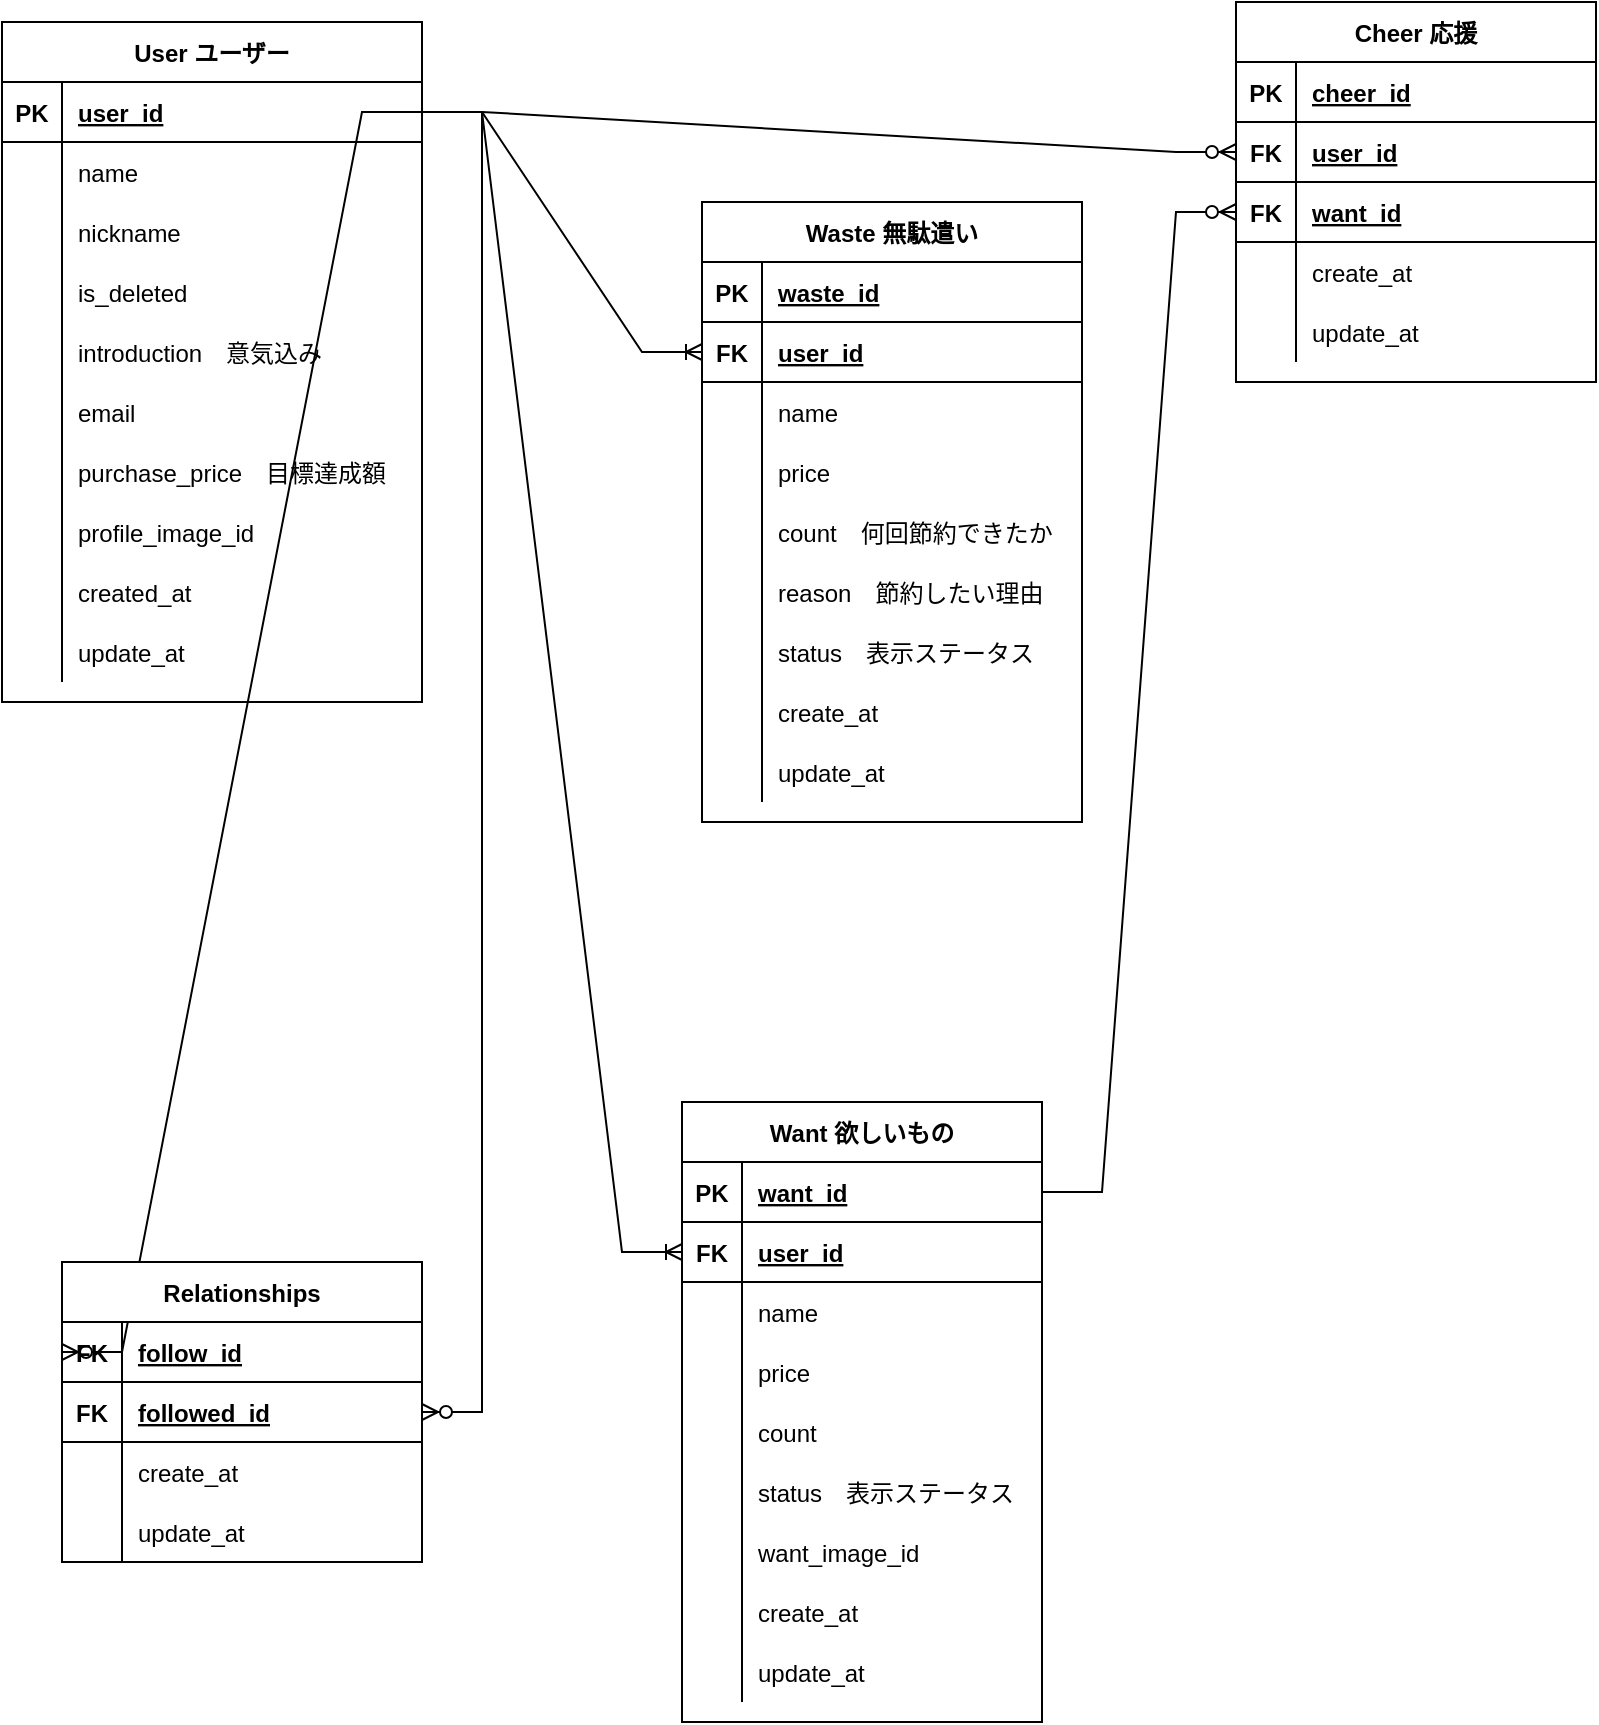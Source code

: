 <mxfile version="13.6.6" type="device"><diagram id="xmvRqoWxFXAOwYA7N2Xe" name="Page-1"><mxGraphModel dx="827" dy="547" grid="1" gridSize="10" guides="1" tooltips="1" connect="1" arrows="1" fold="1" page="1" pageScale="1" pageWidth="827" pageHeight="1169" math="0" shadow="0"><root><mxCell id="0"/><mxCell id="1" parent="0"/><mxCell id="2wzZJKPb5DVb1_rp52h0-131" value="" style="edgeStyle=entityRelationEdgeStyle;fontSize=12;html=1;endArrow=ERzeroToMany;endFill=1;exitX=1;exitY=0.5;exitDx=0;exitDy=0;entryX=0;entryY=0.5;entryDx=0;entryDy=0;rounded=0;" parent="1" source="2wzZJKPb5DVb1_rp52h0-70" target="2wzZJKPb5DVb1_rp52h0-128" edge="1"><mxGeometry width="100" height="100" relative="1" as="geometry"><mxPoint x="390" y="470" as="sourcePoint"/><mxPoint x="490" y="370" as="targetPoint"/></mxGeometry></mxCell><mxCell id="2wzZJKPb5DVb1_rp52h0-97" value="" style="edgeStyle=entityRelationEdgeStyle;fontSize=12;html=1;endArrow=ERoneToMany;exitX=1;exitY=0.5;exitDx=0;exitDy=0;entryX=0;entryY=0.5;entryDx=0;entryDy=0;rounded=0;" parent="1" source="2wzZJKPb5DVb1_rp52h0-2" target="2wzZJKPb5DVb1_rp52h0-101" edge="1"><mxGeometry width="100" height="100" relative="1" as="geometry"><mxPoint x="390" y="240" as="sourcePoint"/><mxPoint x="270" y="340" as="targetPoint"/></mxGeometry></mxCell><mxCell id="2wzZJKPb5DVb1_rp52h0-124" value="" style="edgeStyle=entityRelationEdgeStyle;fontSize=12;html=1;endArrow=ERzeroToMany;endFill=1;entryX=0;entryY=0.5;entryDx=0;entryDy=0;exitX=1;exitY=0.5;exitDx=0;exitDy=0;rounded=0;" parent="1" source="2wzZJKPb5DVb1_rp52h0-2" target="2wzZJKPb5DVb1_rp52h0-121" edge="1"><mxGeometry width="100" height="100" relative="1" as="geometry"><mxPoint x="390" y="380" as="sourcePoint"/><mxPoint x="490" y="280" as="targetPoint"/></mxGeometry></mxCell><mxCell id="2wzZJKPb5DVb1_rp52h0-108" value="Cheer 応援" style="shape=table;startSize=30;container=1;collapsible=1;childLayout=tableLayout;fixedRows=1;rowLines=0;fontStyle=1;align=center;resizeLast=1;" parent="1" vertex="1"><mxGeometry x="647" width="180" height="190" as="geometry"/></mxCell><mxCell id="2wzZJKPb5DVb1_rp52h0-109" value="" style="shape=partialRectangle;collapsible=0;dropTarget=0;pointerEvents=0;fillColor=none;top=0;left=0;bottom=1;right=0;points=[[0,0.5],[1,0.5]];portConstraint=eastwest;" parent="2wzZJKPb5DVb1_rp52h0-108" vertex="1"><mxGeometry y="30" width="180" height="30" as="geometry"/></mxCell><mxCell id="2wzZJKPb5DVb1_rp52h0-110" value="PK" style="shape=partialRectangle;connectable=0;fillColor=none;top=0;left=0;bottom=0;right=0;fontStyle=1;overflow=hidden;" parent="2wzZJKPb5DVb1_rp52h0-109" vertex="1"><mxGeometry width="30" height="30" as="geometry"/></mxCell><mxCell id="2wzZJKPb5DVb1_rp52h0-111" value="cheer_id" style="shape=partialRectangle;connectable=0;fillColor=none;top=0;left=0;bottom=0;right=0;align=left;spacingLeft=6;fontStyle=5;overflow=hidden;" parent="2wzZJKPb5DVb1_rp52h0-109" vertex="1"><mxGeometry x="30" width="150" height="30" as="geometry"/></mxCell><mxCell id="2wzZJKPb5DVb1_rp52h0-121" style="shape=partialRectangle;collapsible=0;dropTarget=0;pointerEvents=0;fillColor=none;top=0;left=0;bottom=1;right=0;points=[[0,0.5],[1,0.5]];portConstraint=eastwest;" parent="2wzZJKPb5DVb1_rp52h0-108" vertex="1"><mxGeometry y="60" width="180" height="30" as="geometry"/></mxCell><mxCell id="2wzZJKPb5DVb1_rp52h0-122" value="FK" style="shape=partialRectangle;connectable=0;fillColor=none;top=0;left=0;bottom=0;right=0;fontStyle=1;overflow=hidden;" parent="2wzZJKPb5DVb1_rp52h0-121" vertex="1"><mxGeometry width="30" height="30" as="geometry"/></mxCell><mxCell id="2wzZJKPb5DVb1_rp52h0-123" value="user_id" style="shape=partialRectangle;connectable=0;fillColor=none;top=0;left=0;bottom=0;right=0;align=left;spacingLeft=6;fontStyle=5;overflow=hidden;" parent="2wzZJKPb5DVb1_rp52h0-121" vertex="1"><mxGeometry x="30" width="150" height="30" as="geometry"/></mxCell><mxCell id="2wzZJKPb5DVb1_rp52h0-128" style="shape=partialRectangle;collapsible=0;dropTarget=0;pointerEvents=0;fillColor=none;top=0;left=0;bottom=1;right=0;points=[[0,0.5],[1,0.5]];portConstraint=eastwest;" parent="2wzZJKPb5DVb1_rp52h0-108" vertex="1"><mxGeometry y="90" width="180" height="30" as="geometry"/></mxCell><mxCell id="2wzZJKPb5DVb1_rp52h0-129" value="FK" style="shape=partialRectangle;connectable=0;fillColor=none;top=0;left=0;bottom=0;right=0;fontStyle=1;overflow=hidden;" parent="2wzZJKPb5DVb1_rp52h0-128" vertex="1"><mxGeometry width="30" height="30" as="geometry"/></mxCell><mxCell id="2wzZJKPb5DVb1_rp52h0-130" value="want_id" style="shape=partialRectangle;connectable=0;fillColor=none;top=0;left=0;bottom=0;right=0;align=left;spacingLeft=6;fontStyle=5;overflow=hidden;" parent="2wzZJKPb5DVb1_rp52h0-128" vertex="1"><mxGeometry x="30" width="150" height="30" as="geometry"/></mxCell><mxCell id="2wzZJKPb5DVb1_rp52h0-112" value="" style="shape=partialRectangle;collapsible=0;dropTarget=0;pointerEvents=0;fillColor=none;top=0;left=0;bottom=0;right=0;points=[[0,0.5],[1,0.5]];portConstraint=eastwest;" parent="2wzZJKPb5DVb1_rp52h0-108" vertex="1"><mxGeometry y="120" width="180" height="30" as="geometry"/></mxCell><mxCell id="2wzZJKPb5DVb1_rp52h0-113" value="" style="shape=partialRectangle;connectable=0;fillColor=none;top=0;left=0;bottom=0;right=0;editable=1;overflow=hidden;" parent="2wzZJKPb5DVb1_rp52h0-112" vertex="1"><mxGeometry width="30" height="30" as="geometry"/></mxCell><mxCell id="2wzZJKPb5DVb1_rp52h0-114" value="create_at" style="shape=partialRectangle;connectable=0;fillColor=none;top=0;left=0;bottom=0;right=0;align=left;spacingLeft=6;overflow=hidden;" parent="2wzZJKPb5DVb1_rp52h0-112" vertex="1"><mxGeometry x="30" width="150" height="30" as="geometry"/></mxCell><mxCell id="2wzZJKPb5DVb1_rp52h0-115" value="" style="shape=partialRectangle;collapsible=0;dropTarget=0;pointerEvents=0;fillColor=none;top=0;left=0;bottom=0;right=0;points=[[0,0.5],[1,0.5]];portConstraint=eastwest;" parent="2wzZJKPb5DVb1_rp52h0-108" vertex="1"><mxGeometry y="150" width="180" height="30" as="geometry"/></mxCell><mxCell id="2wzZJKPb5DVb1_rp52h0-116" value="" style="shape=partialRectangle;connectable=0;fillColor=none;top=0;left=0;bottom=0;right=0;editable=1;overflow=hidden;" parent="2wzZJKPb5DVb1_rp52h0-115" vertex="1"><mxGeometry width="30" height="30" as="geometry"/></mxCell><mxCell id="2wzZJKPb5DVb1_rp52h0-117" value="update_at" style="shape=partialRectangle;connectable=0;fillColor=none;top=0;left=0;bottom=0;right=0;align=left;spacingLeft=6;overflow=hidden;" parent="2wzZJKPb5DVb1_rp52h0-115" vertex="1"><mxGeometry x="30" width="150" height="30" as="geometry"/></mxCell><mxCell id="2wzZJKPb5DVb1_rp52h0-148" value="" style="edgeStyle=entityRelationEdgeStyle;fontSize=12;html=1;endArrow=ERzeroToMany;endFill=1;exitX=1;exitY=0.5;exitDx=0;exitDy=0;rounded=0;" parent="1" source="2wzZJKPb5DVb1_rp52h0-2" target="2wzZJKPb5DVb1_rp52h0-145" edge="1"><mxGeometry width="100" height="100" relative="1" as="geometry"><mxPoint x="350" y="280" as="sourcePoint"/><mxPoint x="330" y="420" as="targetPoint"/></mxGeometry></mxCell><mxCell id="2wzZJKPb5DVb1_rp52h0-149" value="" style="edgeStyle=entityRelationEdgeStyle;fontSize=12;html=1;endArrow=ERzeroToMany;endFill=1;entryX=0;entryY=0.5;entryDx=0;entryDy=0;exitX=1;exitY=0.5;exitDx=0;exitDy=0;rounded=0;" parent="1" source="2wzZJKPb5DVb1_rp52h0-2" target="2wzZJKPb5DVb1_rp52h0-133" edge="1"><mxGeometry width="100" height="100" relative="1" as="geometry"><mxPoint x="110" y="290" as="sourcePoint"/><mxPoint x="250" y="250" as="targetPoint"/></mxGeometry></mxCell><mxCell id="2wzZJKPb5DVb1_rp52h0-1" value="User ユーザー" style="shape=table;startSize=30;container=1;collapsible=1;childLayout=tableLayout;fixedRows=1;rowLines=0;fontStyle=1;align=center;resizeLast=1;" parent="1" vertex="1"><mxGeometry x="30" y="10" width="210" height="340" as="geometry"/></mxCell><mxCell id="2wzZJKPb5DVb1_rp52h0-2" value="" style="shape=partialRectangle;collapsible=0;dropTarget=0;pointerEvents=0;fillColor=none;top=0;left=0;bottom=1;right=0;points=[[0,0.5],[1,0.5]];portConstraint=eastwest;" parent="2wzZJKPb5DVb1_rp52h0-1" vertex="1"><mxGeometry y="30" width="210" height="30" as="geometry"/></mxCell><mxCell id="2wzZJKPb5DVb1_rp52h0-3" value="PK" style="shape=partialRectangle;connectable=0;fillColor=none;top=0;left=0;bottom=0;right=0;fontStyle=1;overflow=hidden;" parent="2wzZJKPb5DVb1_rp52h0-2" vertex="1"><mxGeometry width="30" height="30" as="geometry"/></mxCell><mxCell id="2wzZJKPb5DVb1_rp52h0-4" value="user_id" style="shape=partialRectangle;connectable=0;fillColor=none;top=0;left=0;bottom=0;right=0;align=left;spacingLeft=6;fontStyle=5;overflow=hidden;" parent="2wzZJKPb5DVb1_rp52h0-2" vertex="1"><mxGeometry x="30" width="180" height="30" as="geometry"/></mxCell><mxCell id="2wzZJKPb5DVb1_rp52h0-5" value="" style="shape=partialRectangle;collapsible=0;dropTarget=0;pointerEvents=0;fillColor=none;top=0;left=0;bottom=0;right=0;points=[[0,0.5],[1,0.5]];portConstraint=eastwest;" parent="2wzZJKPb5DVb1_rp52h0-1" vertex="1"><mxGeometry y="60" width="210" height="30" as="geometry"/></mxCell><mxCell id="2wzZJKPb5DVb1_rp52h0-6" value="" style="shape=partialRectangle;connectable=0;fillColor=none;top=0;left=0;bottom=0;right=0;editable=1;overflow=hidden;" parent="2wzZJKPb5DVb1_rp52h0-5" vertex="1"><mxGeometry width="30" height="30" as="geometry"/></mxCell><mxCell id="2wzZJKPb5DVb1_rp52h0-7" value="name" style="shape=partialRectangle;connectable=0;fillColor=none;top=0;left=0;bottom=0;right=0;align=left;spacingLeft=6;overflow=hidden;" parent="2wzZJKPb5DVb1_rp52h0-5" vertex="1"><mxGeometry x="30" width="180" height="30" as="geometry"/></mxCell><mxCell id="2wzZJKPb5DVb1_rp52h0-8" value="" style="shape=partialRectangle;collapsible=0;dropTarget=0;pointerEvents=0;fillColor=none;top=0;left=0;bottom=0;right=0;points=[[0,0.5],[1,0.5]];portConstraint=eastwest;" parent="2wzZJKPb5DVb1_rp52h0-1" vertex="1"><mxGeometry y="90" width="210" height="30" as="geometry"/></mxCell><mxCell id="2wzZJKPb5DVb1_rp52h0-9" value="" style="shape=partialRectangle;connectable=0;fillColor=none;top=0;left=0;bottom=0;right=0;editable=1;overflow=hidden;" parent="2wzZJKPb5DVb1_rp52h0-8" vertex="1"><mxGeometry width="30" height="30" as="geometry"/></mxCell><mxCell id="2wzZJKPb5DVb1_rp52h0-10" value="nickname" style="shape=partialRectangle;connectable=0;fillColor=none;top=0;left=0;bottom=0;right=0;align=left;spacingLeft=6;overflow=hidden;" parent="2wzZJKPb5DVb1_rp52h0-8" vertex="1"><mxGeometry x="30" width="180" height="30" as="geometry"/></mxCell><mxCell id="2wzZJKPb5DVb1_rp52h0-11" value="" style="shape=partialRectangle;collapsible=0;dropTarget=0;pointerEvents=0;fillColor=none;top=0;left=0;bottom=0;right=0;points=[[0,0.5],[1,0.5]];portConstraint=eastwest;" parent="2wzZJKPb5DVb1_rp52h0-1" vertex="1"><mxGeometry y="120" width="210" height="30" as="geometry"/></mxCell><mxCell id="2wzZJKPb5DVb1_rp52h0-12" value="" style="shape=partialRectangle;connectable=0;fillColor=none;top=0;left=0;bottom=0;right=0;editable=1;overflow=hidden;" parent="2wzZJKPb5DVb1_rp52h0-11" vertex="1"><mxGeometry width="30" height="30" as="geometry"/></mxCell><mxCell id="2wzZJKPb5DVb1_rp52h0-13" value="is_deleted" style="shape=partialRectangle;connectable=0;fillColor=none;top=0;left=0;bottom=0;right=0;align=left;spacingLeft=6;overflow=hidden;" parent="2wzZJKPb5DVb1_rp52h0-11" vertex="1"><mxGeometry x="30" width="180" height="30" as="geometry"/></mxCell><mxCell id="2wzZJKPb5DVb1_rp52h0-173" style="shape=partialRectangle;collapsible=0;dropTarget=0;pointerEvents=0;fillColor=none;top=0;left=0;bottom=0;right=0;points=[[0,0.5],[1,0.5]];portConstraint=eastwest;" parent="2wzZJKPb5DVb1_rp52h0-1" vertex="1"><mxGeometry y="150" width="210" height="30" as="geometry"/></mxCell><mxCell id="2wzZJKPb5DVb1_rp52h0-174" style="shape=partialRectangle;connectable=0;fillColor=none;top=0;left=0;bottom=0;right=0;editable=1;overflow=hidden;" parent="2wzZJKPb5DVb1_rp52h0-173" vertex="1"><mxGeometry width="30" height="30" as="geometry"/></mxCell><mxCell id="2wzZJKPb5DVb1_rp52h0-175" value="introduction　意気込み" style="shape=partialRectangle;connectable=0;fillColor=none;top=0;left=0;bottom=0;right=0;align=left;spacingLeft=6;overflow=hidden;" parent="2wzZJKPb5DVb1_rp52h0-173" vertex="1"><mxGeometry x="30" width="180" height="30" as="geometry"/></mxCell><mxCell id="fX7l-ngPnPpVCabuNrOu-4" style="shape=partialRectangle;collapsible=0;dropTarget=0;pointerEvents=0;fillColor=none;top=0;left=0;bottom=0;right=0;points=[[0,0.5],[1,0.5]];portConstraint=eastwest;" vertex="1" parent="2wzZJKPb5DVb1_rp52h0-1"><mxGeometry y="180" width="210" height="30" as="geometry"/></mxCell><mxCell id="fX7l-ngPnPpVCabuNrOu-5" style="shape=partialRectangle;connectable=0;fillColor=none;top=0;left=0;bottom=0;right=0;editable=1;overflow=hidden;" vertex="1" parent="fX7l-ngPnPpVCabuNrOu-4"><mxGeometry width="30" height="30" as="geometry"/></mxCell><mxCell id="fX7l-ngPnPpVCabuNrOu-6" value="email" style="shape=partialRectangle;connectable=0;fillColor=none;top=0;left=0;bottom=0;right=0;align=left;spacingLeft=6;overflow=hidden;" vertex="1" parent="fX7l-ngPnPpVCabuNrOu-4"><mxGeometry x="30" width="180" height="30" as="geometry"/></mxCell><mxCell id="fX7l-ngPnPpVCabuNrOu-1" style="shape=partialRectangle;collapsible=0;dropTarget=0;pointerEvents=0;fillColor=none;top=0;left=0;bottom=0;right=0;points=[[0,0.5],[1,0.5]];portConstraint=eastwest;" vertex="1" parent="2wzZJKPb5DVb1_rp52h0-1"><mxGeometry y="210" width="210" height="30" as="geometry"/></mxCell><mxCell id="fX7l-ngPnPpVCabuNrOu-2" style="shape=partialRectangle;connectable=0;fillColor=none;top=0;left=0;bottom=0;right=0;editable=1;overflow=hidden;" vertex="1" parent="fX7l-ngPnPpVCabuNrOu-1"><mxGeometry width="30" height="30" as="geometry"/></mxCell><mxCell id="fX7l-ngPnPpVCabuNrOu-3" value="purchase_price　目標達成額" style="shape=partialRectangle;connectable=0;fillColor=none;top=0;left=0;bottom=0;right=0;align=left;spacingLeft=6;overflow=hidden;" vertex="1" parent="fX7l-ngPnPpVCabuNrOu-1"><mxGeometry x="30" width="180" height="30" as="geometry"/></mxCell><mxCell id="fX7l-ngPnPpVCabuNrOu-7" style="shape=partialRectangle;collapsible=0;dropTarget=0;pointerEvents=0;fillColor=none;top=0;left=0;bottom=0;right=0;points=[[0,0.5],[1,0.5]];portConstraint=eastwest;" vertex="1" parent="2wzZJKPb5DVb1_rp52h0-1"><mxGeometry y="240" width="210" height="30" as="geometry"/></mxCell><mxCell id="fX7l-ngPnPpVCabuNrOu-8" style="shape=partialRectangle;connectable=0;fillColor=none;top=0;left=0;bottom=0;right=0;editable=1;overflow=hidden;" vertex="1" parent="fX7l-ngPnPpVCabuNrOu-7"><mxGeometry width="30" height="30" as="geometry"/></mxCell><mxCell id="fX7l-ngPnPpVCabuNrOu-9" value="profile_image_id" style="shape=partialRectangle;connectable=0;fillColor=none;top=0;left=0;bottom=0;right=0;align=left;spacingLeft=6;overflow=hidden;" vertex="1" parent="fX7l-ngPnPpVCabuNrOu-7"><mxGeometry x="30" width="180" height="30" as="geometry"/></mxCell><mxCell id="2wzZJKPb5DVb1_rp52h0-14" style="shape=partialRectangle;collapsible=0;dropTarget=0;pointerEvents=0;fillColor=none;top=0;left=0;bottom=0;right=0;points=[[0,0.5],[1,0.5]];portConstraint=eastwest;" parent="2wzZJKPb5DVb1_rp52h0-1" vertex="1"><mxGeometry y="270" width="210" height="30" as="geometry"/></mxCell><mxCell id="2wzZJKPb5DVb1_rp52h0-15" style="shape=partialRectangle;connectable=0;fillColor=none;top=0;left=0;bottom=0;right=0;editable=1;overflow=hidden;" parent="2wzZJKPb5DVb1_rp52h0-14" vertex="1"><mxGeometry width="30" height="30" as="geometry"/></mxCell><mxCell id="2wzZJKPb5DVb1_rp52h0-16" value="created_at" style="shape=partialRectangle;connectable=0;fillColor=none;top=0;left=0;bottom=0;right=0;align=left;spacingLeft=6;overflow=hidden;" parent="2wzZJKPb5DVb1_rp52h0-14" vertex="1"><mxGeometry x="30" width="180" height="30" as="geometry"/></mxCell><mxCell id="2wzZJKPb5DVb1_rp52h0-17" style="shape=partialRectangle;collapsible=0;dropTarget=0;pointerEvents=0;fillColor=none;top=0;left=0;bottom=0;right=0;points=[[0,0.5],[1,0.5]];portConstraint=eastwest;" parent="2wzZJKPb5DVb1_rp52h0-1" vertex="1"><mxGeometry y="300" width="210" height="30" as="geometry"/></mxCell><mxCell id="2wzZJKPb5DVb1_rp52h0-18" style="shape=partialRectangle;connectable=0;fillColor=none;top=0;left=0;bottom=0;right=0;editable=1;overflow=hidden;" parent="2wzZJKPb5DVb1_rp52h0-17" vertex="1"><mxGeometry width="30" height="30" as="geometry"/></mxCell><mxCell id="2wzZJKPb5DVb1_rp52h0-19" value="update_at" style="shape=partialRectangle;connectable=0;fillColor=none;top=0;left=0;bottom=0;right=0;align=left;spacingLeft=6;overflow=hidden;" parent="2wzZJKPb5DVb1_rp52h0-17" vertex="1"><mxGeometry x="30" width="180" height="30" as="geometry"/></mxCell><mxCell id="2wzZJKPb5DVb1_rp52h0-33" value="Waste 無駄遣い" style="shape=table;startSize=30;container=1;collapsible=1;childLayout=tableLayout;fixedRows=1;rowLines=0;fontStyle=1;align=center;resizeLast=1;" parent="1" vertex="1"><mxGeometry x="380" y="100" width="190" height="310" as="geometry"/></mxCell><mxCell id="2wzZJKPb5DVb1_rp52h0-34" value="" style="shape=partialRectangle;collapsible=0;dropTarget=0;pointerEvents=0;fillColor=none;top=0;left=0;bottom=1;right=0;points=[[0,0.5],[1,0.5]];portConstraint=eastwest;" parent="2wzZJKPb5DVb1_rp52h0-33" vertex="1"><mxGeometry y="30" width="190" height="30" as="geometry"/></mxCell><mxCell id="2wzZJKPb5DVb1_rp52h0-35" value="PK" style="shape=partialRectangle;connectable=0;fillColor=none;top=0;left=0;bottom=0;right=0;fontStyle=1;overflow=hidden;" parent="2wzZJKPb5DVb1_rp52h0-34" vertex="1"><mxGeometry width="30" height="30" as="geometry"/></mxCell><mxCell id="2wzZJKPb5DVb1_rp52h0-36" value="waste_id" style="shape=partialRectangle;connectable=0;fillColor=none;top=0;left=0;bottom=0;right=0;align=left;spacingLeft=6;fontStyle=5;overflow=hidden;" parent="2wzZJKPb5DVb1_rp52h0-34" vertex="1"><mxGeometry x="30" width="160" height="30" as="geometry"/></mxCell><mxCell id="qbVQUiKLm-1Pt_jqQAA4-1" style="shape=partialRectangle;collapsible=0;dropTarget=0;pointerEvents=0;fillColor=none;top=0;left=0;bottom=1;right=0;points=[[0,0.5],[1,0.5]];portConstraint=eastwest;" parent="2wzZJKPb5DVb1_rp52h0-33" vertex="1"><mxGeometry y="60" width="190" height="30" as="geometry"/></mxCell><mxCell id="qbVQUiKLm-1Pt_jqQAA4-2" value="FK" style="shape=partialRectangle;connectable=0;fillColor=none;top=0;left=0;bottom=0;right=0;fontStyle=1;overflow=hidden;" parent="qbVQUiKLm-1Pt_jqQAA4-1" vertex="1"><mxGeometry width="30" height="30" as="geometry"/></mxCell><mxCell id="qbVQUiKLm-1Pt_jqQAA4-3" value="user_id" style="shape=partialRectangle;connectable=0;fillColor=none;top=0;left=0;bottom=0;right=0;align=left;spacingLeft=6;fontStyle=5;overflow=hidden;" parent="qbVQUiKLm-1Pt_jqQAA4-1" vertex="1"><mxGeometry x="30" width="160" height="30" as="geometry"/></mxCell><mxCell id="2wzZJKPb5DVb1_rp52h0-105" style="shape=partialRectangle;collapsible=0;dropTarget=0;pointerEvents=0;fillColor=none;top=0;left=0;bottom=0;right=0;points=[[0,0.5],[1,0.5]];portConstraint=eastwest;" parent="2wzZJKPb5DVb1_rp52h0-33" vertex="1"><mxGeometry y="90" width="190" height="30" as="geometry"/></mxCell><mxCell id="2wzZJKPb5DVb1_rp52h0-106" style="shape=partialRectangle;connectable=0;fillColor=none;top=0;left=0;bottom=0;right=0;editable=1;overflow=hidden;" parent="2wzZJKPb5DVb1_rp52h0-105" vertex="1"><mxGeometry width="30" height="30" as="geometry"/></mxCell><mxCell id="2wzZJKPb5DVb1_rp52h0-107" value="name" style="shape=partialRectangle;connectable=0;fillColor=none;top=0;left=0;bottom=0;right=0;align=left;spacingLeft=6;overflow=hidden;" parent="2wzZJKPb5DVb1_rp52h0-105" vertex="1"><mxGeometry x="30" width="160" height="30" as="geometry"/></mxCell><mxCell id="2wzZJKPb5DVb1_rp52h0-37" value="" style="shape=partialRectangle;collapsible=0;dropTarget=0;pointerEvents=0;fillColor=none;top=0;left=0;bottom=0;right=0;points=[[0,0.5],[1,0.5]];portConstraint=eastwest;" parent="2wzZJKPb5DVb1_rp52h0-33" vertex="1"><mxGeometry y="120" width="190" height="30" as="geometry"/></mxCell><mxCell id="2wzZJKPb5DVb1_rp52h0-38" value="" style="shape=partialRectangle;connectable=0;fillColor=none;top=0;left=0;bottom=0;right=0;editable=1;overflow=hidden;" parent="2wzZJKPb5DVb1_rp52h0-37" vertex="1"><mxGeometry width="30" height="30" as="geometry"/></mxCell><mxCell id="2wzZJKPb5DVb1_rp52h0-39" value="price" style="shape=partialRectangle;connectable=0;fillColor=none;top=0;left=0;bottom=0;right=0;align=left;spacingLeft=6;overflow=hidden;" parent="2wzZJKPb5DVb1_rp52h0-37" vertex="1"><mxGeometry x="30" width="160" height="30" as="geometry"/></mxCell><mxCell id="2wzZJKPb5DVb1_rp52h0-40" value="" style="shape=partialRectangle;collapsible=0;dropTarget=0;pointerEvents=0;fillColor=none;top=0;left=0;bottom=0;right=0;points=[[0,0.5],[1,0.5]];portConstraint=eastwest;" parent="2wzZJKPb5DVb1_rp52h0-33" vertex="1"><mxGeometry y="150" width="190" height="30" as="geometry"/></mxCell><mxCell id="2wzZJKPb5DVb1_rp52h0-41" value="" style="shape=partialRectangle;connectable=0;fillColor=none;top=0;left=0;bottom=0;right=0;editable=1;overflow=hidden;" parent="2wzZJKPb5DVb1_rp52h0-40" vertex="1"><mxGeometry width="30" height="30" as="geometry"/></mxCell><mxCell id="2wzZJKPb5DVb1_rp52h0-42" value="count　何回節約できたか" style="shape=partialRectangle;connectable=0;fillColor=none;top=0;left=0;bottom=0;right=0;align=left;spacingLeft=6;overflow=hidden;" parent="2wzZJKPb5DVb1_rp52h0-40" vertex="1"><mxGeometry x="30" width="160" height="30" as="geometry"/></mxCell><mxCell id="2wzZJKPb5DVb1_rp52h0-43" value="" style="shape=partialRectangle;collapsible=0;dropTarget=0;pointerEvents=0;fillColor=none;top=0;left=0;bottom=0;right=0;points=[[0,0.5],[1,0.5]];portConstraint=eastwest;" parent="2wzZJKPb5DVb1_rp52h0-33" vertex="1"><mxGeometry y="180" width="190" height="30" as="geometry"/></mxCell><mxCell id="2wzZJKPb5DVb1_rp52h0-44" value="" style="shape=partialRectangle;connectable=0;fillColor=none;top=0;left=0;bottom=0;right=0;editable=1;overflow=hidden;" parent="2wzZJKPb5DVb1_rp52h0-43" vertex="1"><mxGeometry width="30" height="30" as="geometry"/></mxCell><mxCell id="2wzZJKPb5DVb1_rp52h0-45" value="reason　節約したい理由" style="shape=partialRectangle;connectable=0;fillColor=none;top=0;left=0;bottom=0;right=0;align=left;spacingLeft=6;overflow=hidden;" parent="2wzZJKPb5DVb1_rp52h0-43" vertex="1"><mxGeometry x="30" width="160" height="30" as="geometry"/></mxCell><mxCell id="fX7l-ngPnPpVCabuNrOu-10" style="shape=partialRectangle;collapsible=0;dropTarget=0;pointerEvents=0;fillColor=none;top=0;left=0;bottom=0;right=0;points=[[0,0.5],[1,0.5]];portConstraint=eastwest;" vertex="1" parent="2wzZJKPb5DVb1_rp52h0-33"><mxGeometry y="210" width="190" height="30" as="geometry"/></mxCell><mxCell id="fX7l-ngPnPpVCabuNrOu-11" style="shape=partialRectangle;connectable=0;fillColor=none;top=0;left=0;bottom=0;right=0;editable=1;overflow=hidden;" vertex="1" parent="fX7l-ngPnPpVCabuNrOu-10"><mxGeometry width="30" height="30" as="geometry"/></mxCell><mxCell id="fX7l-ngPnPpVCabuNrOu-12" value="status　表示ステータス" style="shape=partialRectangle;connectable=0;fillColor=none;top=0;left=0;bottom=0;right=0;align=left;spacingLeft=6;overflow=hidden;" vertex="1" parent="fX7l-ngPnPpVCabuNrOu-10"><mxGeometry x="30" width="160" height="30" as="geometry"/></mxCell><mxCell id="2wzZJKPb5DVb1_rp52h0-46" style="shape=partialRectangle;collapsible=0;dropTarget=0;pointerEvents=0;fillColor=none;top=0;left=0;bottom=0;right=0;points=[[0,0.5],[1,0.5]];portConstraint=eastwest;" parent="2wzZJKPb5DVb1_rp52h0-33" vertex="1"><mxGeometry y="240" width="190" height="30" as="geometry"/></mxCell><mxCell id="2wzZJKPb5DVb1_rp52h0-47" style="shape=partialRectangle;connectable=0;fillColor=none;top=0;left=0;bottom=0;right=0;editable=1;overflow=hidden;" parent="2wzZJKPb5DVb1_rp52h0-46" vertex="1"><mxGeometry width="30" height="30" as="geometry"/></mxCell><mxCell id="2wzZJKPb5DVb1_rp52h0-48" value="create_at" style="shape=partialRectangle;connectable=0;fillColor=none;top=0;left=0;bottom=0;right=0;align=left;spacingLeft=6;overflow=hidden;" parent="2wzZJKPb5DVb1_rp52h0-46" vertex="1"><mxGeometry x="30" width="160" height="30" as="geometry"/></mxCell><mxCell id="2wzZJKPb5DVb1_rp52h0-49" style="shape=partialRectangle;collapsible=0;dropTarget=0;pointerEvents=0;fillColor=none;top=0;left=0;bottom=0;right=0;points=[[0,0.5],[1,0.5]];portConstraint=eastwest;" parent="2wzZJKPb5DVb1_rp52h0-33" vertex="1"><mxGeometry y="270" width="190" height="30" as="geometry"/></mxCell><mxCell id="2wzZJKPb5DVb1_rp52h0-50" style="shape=partialRectangle;connectable=0;fillColor=none;top=0;left=0;bottom=0;right=0;editable=1;overflow=hidden;" parent="2wzZJKPb5DVb1_rp52h0-49" vertex="1"><mxGeometry width="30" height="30" as="geometry"/></mxCell><mxCell id="2wzZJKPb5DVb1_rp52h0-51" value="update_at" style="shape=partialRectangle;connectable=0;fillColor=none;top=0;left=0;bottom=0;right=0;align=left;spacingLeft=6;overflow=hidden;" parent="2wzZJKPb5DVb1_rp52h0-49" vertex="1"><mxGeometry x="30" width="160" height="30" as="geometry"/></mxCell><mxCell id="2wzZJKPb5DVb1_rp52h0-69" value="Want 欲しいもの" style="shape=table;startSize=30;container=1;collapsible=1;childLayout=tableLayout;fixedRows=1;rowLines=0;fontStyle=1;align=center;resizeLast=1;" parent="1" vertex="1"><mxGeometry x="370" y="550" width="180" height="310" as="geometry"/></mxCell><mxCell id="2wzZJKPb5DVb1_rp52h0-70" value="" style="shape=partialRectangle;collapsible=0;dropTarget=0;pointerEvents=0;fillColor=none;top=0;left=0;bottom=1;right=0;points=[[0,0.5],[1,0.5]];portConstraint=eastwest;" parent="2wzZJKPb5DVb1_rp52h0-69" vertex="1"><mxGeometry y="30" width="180" height="30" as="geometry"/></mxCell><mxCell id="2wzZJKPb5DVb1_rp52h0-71" value="PK" style="shape=partialRectangle;connectable=0;fillColor=none;top=0;left=0;bottom=0;right=0;fontStyle=1;overflow=hidden;" parent="2wzZJKPb5DVb1_rp52h0-70" vertex="1"><mxGeometry width="30" height="30" as="geometry"/></mxCell><mxCell id="2wzZJKPb5DVb1_rp52h0-72" value="want_id" style="shape=partialRectangle;connectable=0;fillColor=none;top=0;left=0;bottom=0;right=0;align=left;spacingLeft=6;fontStyle=5;overflow=hidden;" parent="2wzZJKPb5DVb1_rp52h0-70" vertex="1"><mxGeometry x="30" width="150" height="30" as="geometry"/></mxCell><mxCell id="2wzZJKPb5DVb1_rp52h0-101" style="shape=partialRectangle;collapsible=0;dropTarget=0;pointerEvents=0;fillColor=none;top=0;left=0;bottom=1;right=0;points=[[0,0.5],[1,0.5]];portConstraint=eastwest;" parent="2wzZJKPb5DVb1_rp52h0-69" vertex="1"><mxGeometry y="60" width="180" height="30" as="geometry"/></mxCell><mxCell id="2wzZJKPb5DVb1_rp52h0-102" value="FK" style="shape=partialRectangle;connectable=0;fillColor=none;top=0;left=0;bottom=0;right=0;fontStyle=1;overflow=hidden;" parent="2wzZJKPb5DVb1_rp52h0-101" vertex="1"><mxGeometry width="30" height="30" as="geometry"/></mxCell><mxCell id="2wzZJKPb5DVb1_rp52h0-103" value="user_id" style="shape=partialRectangle;connectable=0;fillColor=none;top=0;left=0;bottom=0;right=0;align=left;spacingLeft=6;fontStyle=5;overflow=hidden;" parent="2wzZJKPb5DVb1_rp52h0-101" vertex="1"><mxGeometry x="30" width="150" height="30" as="geometry"/></mxCell><mxCell id="2wzZJKPb5DVb1_rp52h0-73" value="" style="shape=partialRectangle;collapsible=0;dropTarget=0;pointerEvents=0;fillColor=none;top=0;left=0;bottom=0;right=0;points=[[0,0.5],[1,0.5]];portConstraint=eastwest;" parent="2wzZJKPb5DVb1_rp52h0-69" vertex="1"><mxGeometry y="90" width="180" height="30" as="geometry"/></mxCell><mxCell id="2wzZJKPb5DVb1_rp52h0-74" value="" style="shape=partialRectangle;connectable=0;fillColor=none;top=0;left=0;bottom=0;right=0;editable=1;overflow=hidden;" parent="2wzZJKPb5DVb1_rp52h0-73" vertex="1"><mxGeometry width="30" height="30" as="geometry"/></mxCell><mxCell id="2wzZJKPb5DVb1_rp52h0-75" value="name" style="shape=partialRectangle;connectable=0;fillColor=none;top=0;left=0;bottom=0;right=0;align=left;spacingLeft=6;overflow=hidden;" parent="2wzZJKPb5DVb1_rp52h0-73" vertex="1"><mxGeometry x="30" width="150" height="30" as="geometry"/></mxCell><mxCell id="2wzZJKPb5DVb1_rp52h0-76" value="" style="shape=partialRectangle;collapsible=0;dropTarget=0;pointerEvents=0;fillColor=none;top=0;left=0;bottom=0;right=0;points=[[0,0.5],[1,0.5]];portConstraint=eastwest;" parent="2wzZJKPb5DVb1_rp52h0-69" vertex="1"><mxGeometry y="120" width="180" height="30" as="geometry"/></mxCell><mxCell id="2wzZJKPb5DVb1_rp52h0-77" value="" style="shape=partialRectangle;connectable=0;fillColor=none;top=0;left=0;bottom=0;right=0;editable=1;overflow=hidden;" parent="2wzZJKPb5DVb1_rp52h0-76" vertex="1"><mxGeometry width="30" height="30" as="geometry"/></mxCell><mxCell id="2wzZJKPb5DVb1_rp52h0-78" value="price" style="shape=partialRectangle;connectable=0;fillColor=none;top=0;left=0;bottom=0;right=0;align=left;spacingLeft=6;overflow=hidden;" parent="2wzZJKPb5DVb1_rp52h0-76" vertex="1"><mxGeometry x="30" width="150" height="30" as="geometry"/></mxCell><mxCell id="2wzZJKPb5DVb1_rp52h0-79" value="" style="shape=partialRectangle;collapsible=0;dropTarget=0;pointerEvents=0;fillColor=none;top=0;left=0;bottom=0;right=0;points=[[0,0.5],[1,0.5]];portConstraint=eastwest;" parent="2wzZJKPb5DVb1_rp52h0-69" vertex="1"><mxGeometry y="150" width="180" height="30" as="geometry"/></mxCell><mxCell id="2wzZJKPb5DVb1_rp52h0-80" value="" style="shape=partialRectangle;connectable=0;fillColor=none;top=0;left=0;bottom=0;right=0;editable=1;overflow=hidden;" parent="2wzZJKPb5DVb1_rp52h0-79" vertex="1"><mxGeometry width="30" height="30" as="geometry"/></mxCell><mxCell id="2wzZJKPb5DVb1_rp52h0-81" value="count　" style="shape=partialRectangle;connectable=0;fillColor=none;top=0;left=0;bottom=0;right=0;align=left;spacingLeft=6;overflow=hidden;" parent="2wzZJKPb5DVb1_rp52h0-79" vertex="1"><mxGeometry x="30" width="150" height="30" as="geometry"/></mxCell><mxCell id="fX7l-ngPnPpVCabuNrOu-16" style="shape=partialRectangle;collapsible=0;dropTarget=0;pointerEvents=0;fillColor=none;top=0;left=0;bottom=0;right=0;points=[[0,0.5],[1,0.5]];portConstraint=eastwest;" vertex="1" parent="2wzZJKPb5DVb1_rp52h0-69"><mxGeometry y="180" width="180" height="30" as="geometry"/></mxCell><mxCell id="fX7l-ngPnPpVCabuNrOu-17" style="shape=partialRectangle;connectable=0;fillColor=none;top=0;left=0;bottom=0;right=0;editable=1;overflow=hidden;" vertex="1" parent="fX7l-ngPnPpVCabuNrOu-16"><mxGeometry width="30" height="30" as="geometry"/></mxCell><mxCell id="fX7l-ngPnPpVCabuNrOu-18" value="status　表示ステータス" style="shape=partialRectangle;connectable=0;fillColor=none;top=0;left=0;bottom=0;right=0;align=left;spacingLeft=6;overflow=hidden;" vertex="1" parent="fX7l-ngPnPpVCabuNrOu-16"><mxGeometry x="30" width="150" height="30" as="geometry"/></mxCell><mxCell id="fX7l-ngPnPpVCabuNrOu-13" style="shape=partialRectangle;collapsible=0;dropTarget=0;pointerEvents=0;fillColor=none;top=0;left=0;bottom=0;right=0;points=[[0,0.5],[1,0.5]];portConstraint=eastwest;" vertex="1" parent="2wzZJKPb5DVb1_rp52h0-69"><mxGeometry y="210" width="180" height="30" as="geometry"/></mxCell><mxCell id="fX7l-ngPnPpVCabuNrOu-14" style="shape=partialRectangle;connectable=0;fillColor=none;top=0;left=0;bottom=0;right=0;editable=1;overflow=hidden;" vertex="1" parent="fX7l-ngPnPpVCabuNrOu-13"><mxGeometry width="30" height="30" as="geometry"/></mxCell><mxCell id="fX7l-ngPnPpVCabuNrOu-15" value="want_image_id" style="shape=partialRectangle;connectable=0;fillColor=none;top=0;left=0;bottom=0;right=0;align=left;spacingLeft=6;overflow=hidden;" vertex="1" parent="fX7l-ngPnPpVCabuNrOu-13"><mxGeometry x="30" width="150" height="30" as="geometry"/></mxCell><mxCell id="2wzZJKPb5DVb1_rp52h0-82" style="shape=partialRectangle;collapsible=0;dropTarget=0;pointerEvents=0;fillColor=none;top=0;left=0;bottom=0;right=0;points=[[0,0.5],[1,0.5]];portConstraint=eastwest;" parent="2wzZJKPb5DVb1_rp52h0-69" vertex="1"><mxGeometry y="240" width="180" height="30" as="geometry"/></mxCell><mxCell id="2wzZJKPb5DVb1_rp52h0-83" style="shape=partialRectangle;connectable=0;fillColor=none;top=0;left=0;bottom=0;right=0;editable=1;overflow=hidden;" parent="2wzZJKPb5DVb1_rp52h0-82" vertex="1"><mxGeometry width="30" height="30" as="geometry"/></mxCell><mxCell id="2wzZJKPb5DVb1_rp52h0-84" value="create_at" style="shape=partialRectangle;connectable=0;fillColor=none;top=0;left=0;bottom=0;right=0;align=left;spacingLeft=6;overflow=hidden;" parent="2wzZJKPb5DVb1_rp52h0-82" vertex="1"><mxGeometry x="30" width="150" height="30" as="geometry"/></mxCell><mxCell id="2wzZJKPb5DVb1_rp52h0-85" style="shape=partialRectangle;collapsible=0;dropTarget=0;pointerEvents=0;fillColor=none;top=0;left=0;bottom=0;right=0;points=[[0,0.5],[1,0.5]];portConstraint=eastwest;" parent="2wzZJKPb5DVb1_rp52h0-69" vertex="1"><mxGeometry y="270" width="180" height="30" as="geometry"/></mxCell><mxCell id="2wzZJKPb5DVb1_rp52h0-86" style="shape=partialRectangle;connectable=0;fillColor=none;top=0;left=0;bottom=0;right=0;editable=1;overflow=hidden;" parent="2wzZJKPb5DVb1_rp52h0-85" vertex="1"><mxGeometry width="30" height="30" as="geometry"/></mxCell><mxCell id="2wzZJKPb5DVb1_rp52h0-87" value="update_at" style="shape=partialRectangle;connectable=0;fillColor=none;top=0;left=0;bottom=0;right=0;align=left;spacingLeft=6;overflow=hidden;" parent="2wzZJKPb5DVb1_rp52h0-85" vertex="1"><mxGeometry x="30" width="150" height="30" as="geometry"/></mxCell><mxCell id="qbVQUiKLm-1Pt_jqQAA4-4" value="" style="edgeStyle=entityRelationEdgeStyle;fontSize=12;html=1;endArrow=ERoneToMany;exitX=1;exitY=0.5;exitDx=0;exitDy=0;entryX=0;entryY=0.5;entryDx=0;entryDy=0;rounded=0;" parent="1" source="2wzZJKPb5DVb1_rp52h0-2" target="qbVQUiKLm-1Pt_jqQAA4-1" edge="1"><mxGeometry width="100" height="100" relative="1" as="geometry"><mxPoint x="560" y="175" as="sourcePoint"/><mxPoint x="650" y="375" as="targetPoint"/></mxGeometry></mxCell><mxCell id="2wzZJKPb5DVb1_rp52h0-132" value="Relationships" style="shape=table;startSize=30;container=1;collapsible=1;childLayout=tableLayout;fixedRows=1;rowLines=0;fontStyle=1;align=center;resizeLast=1;" parent="1" vertex="1"><mxGeometry x="60" y="630" width="180" height="150" as="geometry"/></mxCell><mxCell id="2wzZJKPb5DVb1_rp52h0-133" value="" style="shape=partialRectangle;collapsible=0;dropTarget=0;pointerEvents=0;fillColor=none;top=0;left=0;bottom=1;right=0;points=[[0,0.5],[1,0.5]];portConstraint=eastwest;" parent="2wzZJKPb5DVb1_rp52h0-132" vertex="1"><mxGeometry y="30" width="180" height="30" as="geometry"/></mxCell><mxCell id="2wzZJKPb5DVb1_rp52h0-134" value="FK" style="shape=partialRectangle;connectable=0;fillColor=none;top=0;left=0;bottom=0;right=0;fontStyle=1;overflow=hidden;" parent="2wzZJKPb5DVb1_rp52h0-133" vertex="1"><mxGeometry width="30" height="30" as="geometry"/></mxCell><mxCell id="2wzZJKPb5DVb1_rp52h0-135" value="follow_id" style="shape=partialRectangle;connectable=0;fillColor=none;top=0;left=0;bottom=0;right=0;align=left;spacingLeft=6;fontStyle=5;overflow=hidden;" parent="2wzZJKPb5DVb1_rp52h0-133" vertex="1"><mxGeometry x="30" width="150" height="30" as="geometry"/></mxCell><mxCell id="2wzZJKPb5DVb1_rp52h0-145" style="shape=partialRectangle;collapsible=0;dropTarget=0;pointerEvents=0;fillColor=none;top=0;left=0;bottom=1;right=0;points=[[0,0.5],[1,0.5]];portConstraint=eastwest;" parent="2wzZJKPb5DVb1_rp52h0-132" vertex="1"><mxGeometry y="60" width="180" height="30" as="geometry"/></mxCell><mxCell id="2wzZJKPb5DVb1_rp52h0-146" value="FK" style="shape=partialRectangle;connectable=0;fillColor=none;top=0;left=0;bottom=0;right=0;fontStyle=1;overflow=hidden;" parent="2wzZJKPb5DVb1_rp52h0-145" vertex="1"><mxGeometry width="30" height="30" as="geometry"/></mxCell><mxCell id="2wzZJKPb5DVb1_rp52h0-147" value="followed_id" style="shape=partialRectangle;connectable=0;fillColor=none;top=0;left=0;bottom=0;right=0;align=left;spacingLeft=6;fontStyle=5;overflow=hidden;" parent="2wzZJKPb5DVb1_rp52h0-145" vertex="1"><mxGeometry x="30" width="150" height="30" as="geometry"/></mxCell><mxCell id="fX7l-ngPnPpVCabuNrOu-31" style="shape=partialRectangle;collapsible=0;dropTarget=0;pointerEvents=0;fillColor=none;top=0;left=0;bottom=1;right=0;points=[[0,0.5],[1,0.5]];portConstraint=eastwest;strokeColor=none;" vertex="1" parent="2wzZJKPb5DVb1_rp52h0-132"><mxGeometry y="90" width="180" height="30" as="geometry"/></mxCell><mxCell id="fX7l-ngPnPpVCabuNrOu-32" style="shape=partialRectangle;connectable=0;fillColor=none;top=0;left=0;bottom=0;right=0;fontStyle=1;overflow=hidden;" vertex="1" parent="fX7l-ngPnPpVCabuNrOu-31"><mxGeometry width="30" height="30" as="geometry"/></mxCell><mxCell id="fX7l-ngPnPpVCabuNrOu-33" value="create_at" style="shape=partialRectangle;connectable=0;fillColor=none;top=0;left=0;bottom=0;right=0;align=left;spacingLeft=6;fontStyle=0;overflow=hidden;strokeColor=none;" vertex="1" parent="fX7l-ngPnPpVCabuNrOu-31"><mxGeometry x="30" width="150" height="30" as="geometry"/></mxCell><mxCell id="fX7l-ngPnPpVCabuNrOu-37" style="shape=partialRectangle;collapsible=0;dropTarget=0;pointerEvents=0;fillColor=none;top=0;left=0;bottom=1;right=0;points=[[0,0.5],[1,0.5]];portConstraint=eastwest;" vertex="1" parent="2wzZJKPb5DVb1_rp52h0-132"><mxGeometry y="120" width="180" height="30" as="geometry"/></mxCell><mxCell id="fX7l-ngPnPpVCabuNrOu-38" style="shape=partialRectangle;connectable=0;fillColor=none;top=0;left=0;bottom=0;right=0;fontStyle=1;overflow=hidden;" vertex="1" parent="fX7l-ngPnPpVCabuNrOu-37"><mxGeometry width="30" height="30" as="geometry"/></mxCell><mxCell id="fX7l-ngPnPpVCabuNrOu-39" value="update_at" style="shape=partialRectangle;connectable=0;fillColor=none;top=0;left=0;bottom=0;right=0;align=left;spacingLeft=6;fontStyle=0;overflow=hidden;" vertex="1" parent="fX7l-ngPnPpVCabuNrOu-37"><mxGeometry x="30" width="150" height="30" as="geometry"/></mxCell></root></mxGraphModel></diagram></mxfile>